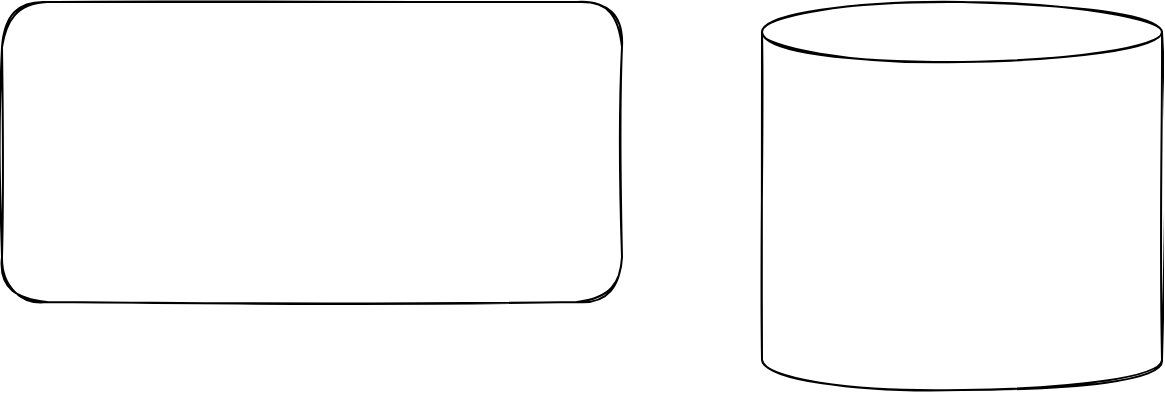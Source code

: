 <mxfile version="14.4.2" type="github">
  <diagram id="0wFvAnEDO4EjTQrQDb5t" name="Page-1">
    <mxGraphModel dx="1419" dy="952" grid="1" gridSize="10" guides="1" tooltips="1" connect="1" arrows="1" fold="1" page="1" pageScale="1" pageWidth="1169" pageHeight="827" math="0" shadow="0">
      <root>
        <mxCell id="0" />
        <mxCell id="1" parent="0" />
        <mxCell id="3Z4Nqz_ZfoVrnNreRxQy-1" value="" style="rounded=1;whiteSpace=wrap;html=1;sketch=10;" vertex="1" parent="1">
          <mxGeometry x="300" y="220" width="310" height="150" as="geometry" />
        </mxCell>
        <mxCell id="3Z4Nqz_ZfoVrnNreRxQy-2" value="" style="shape=cylinder3;whiteSpace=wrap;html=1;boundedLbl=1;backgroundOutline=1;size=15;sketch=10;" vertex="1" parent="1">
          <mxGeometry x="680" y="220" width="200" height="194" as="geometry" />
        </mxCell>
      </root>
    </mxGraphModel>
  </diagram>
</mxfile>
